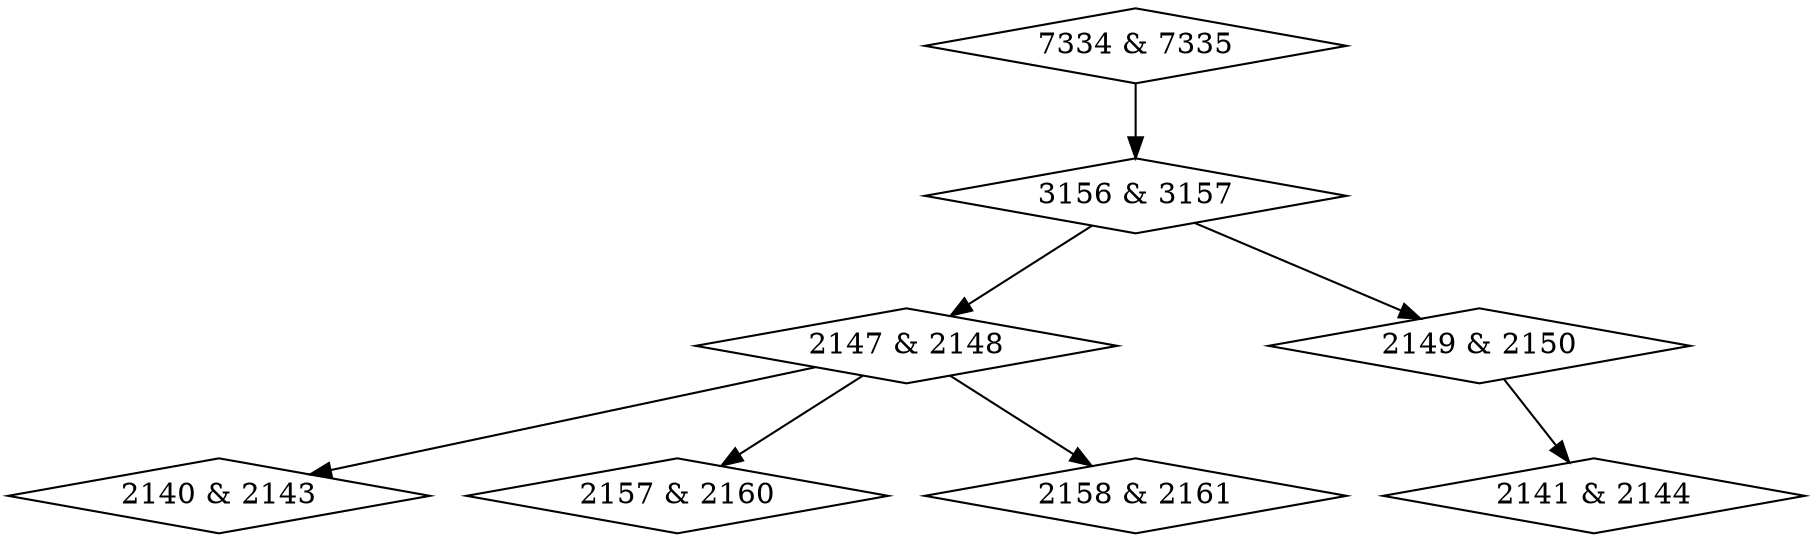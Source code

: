 digraph {
0 [label = "2140 & 2143", shape = diamond];
1 [label = "2141 & 2144", shape = diamond];
2 [label = "2147 & 2148", shape = diamond];
3 [label = "2149 & 2150", shape = diamond];
4 [label = "2157 & 2160", shape = diamond];
5 [label = "2158 & 2161", shape = diamond];
6 [label = "3156 & 3157", shape = diamond];
7 [label = "7334 & 7335", shape = diamond];
2->0;
2->4;
2->5;
3->1;
6->2;
6->3;
7->6;
}
